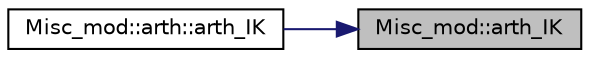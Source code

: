 digraph "Misc_mod::arth_IK"
{
 // LATEX_PDF_SIZE
  edge [fontname="Helvetica",fontsize="10",labelfontname="Helvetica",labelfontsize="10"];
  node [fontname="Helvetica",fontsize="10",shape=record];
  rankdir="RL";
  Node1 [label="Misc_mod::arth_IK",height=0.2,width=0.4,color="black", fillcolor="grey75", style="filled", fontcolor="black",tooltip="Return an arithmetic progression as an array."];
  Node1 -> Node2 [dir="back",color="midnightblue",fontsize="10",style="solid",fontname="Helvetica"];
  Node2 [label="Misc_mod::arth::arth_IK",height=0.2,width=0.4,color="black", fillcolor="white", style="filled",URL="$interfaceMisc__mod_1_1arth.html#aed68661a0f6c8fb602c96dc950e312b1",tooltip="Return an arithmetic progression as an array."];
}
